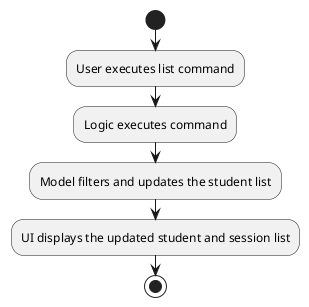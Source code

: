 @startuml
start
:User executes list command;

'Since the beta syntax does not support placing the condition outside the
'diamond we place it as the true branch instead.

:Logic executes command;
:Model filters and updates the student list;
:UI displays the updated student and session list;
stop
@enduml
